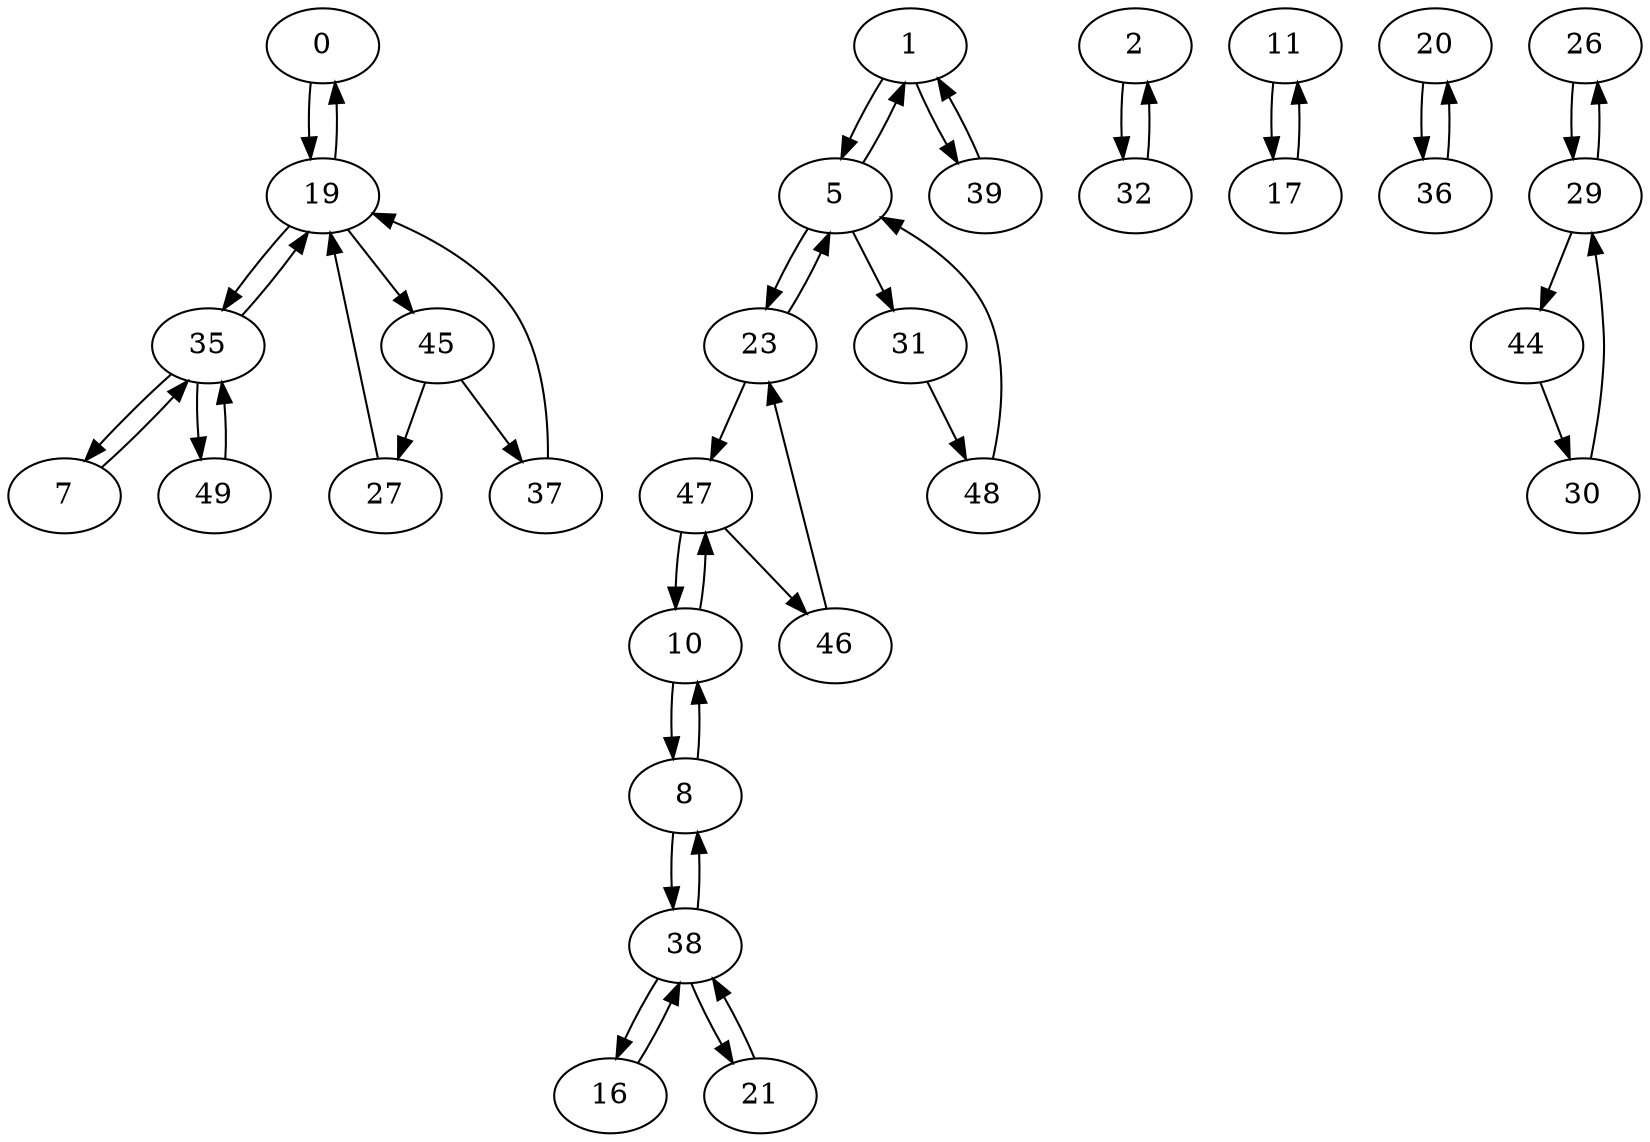 digraph G {
  0 -> 19;
  1 -> 5;
  1 -> 39;
  2 -> 32;
  5 -> 1;
  5 -> 23;
  5 -> 31;
  7 -> 35;
  8 -> 10;
  8 -> 38;
  10 -> 8;
  10 -> 47;
  11 -> 17;
  16 -> 38;
  17 -> 11;
  19 -> 0;
  19 -> 35;
  19 -> 45;
  20 -> 36;
  21 -> 38;
  23 -> 5;
  23 -> 47;
  26 -> 29;
  27 -> 19;
  29 -> 26;
  29 -> 44;
  30 -> 29;
  31 -> 48;
  32 -> 2;
  35 -> 7;
  35 -> 19;
  35 -> 49;
  36 -> 20;
  37 -> 19;
  38 -> 8;
  38 -> 16;
  38 -> 21;
  39 -> 1;
  44 -> 30;
  45 -> 27;
  45 -> 37;
  46 -> 23;
  47 -> 10;
  47 -> 46;
  48 -> 5;
  49 -> 35;
}
